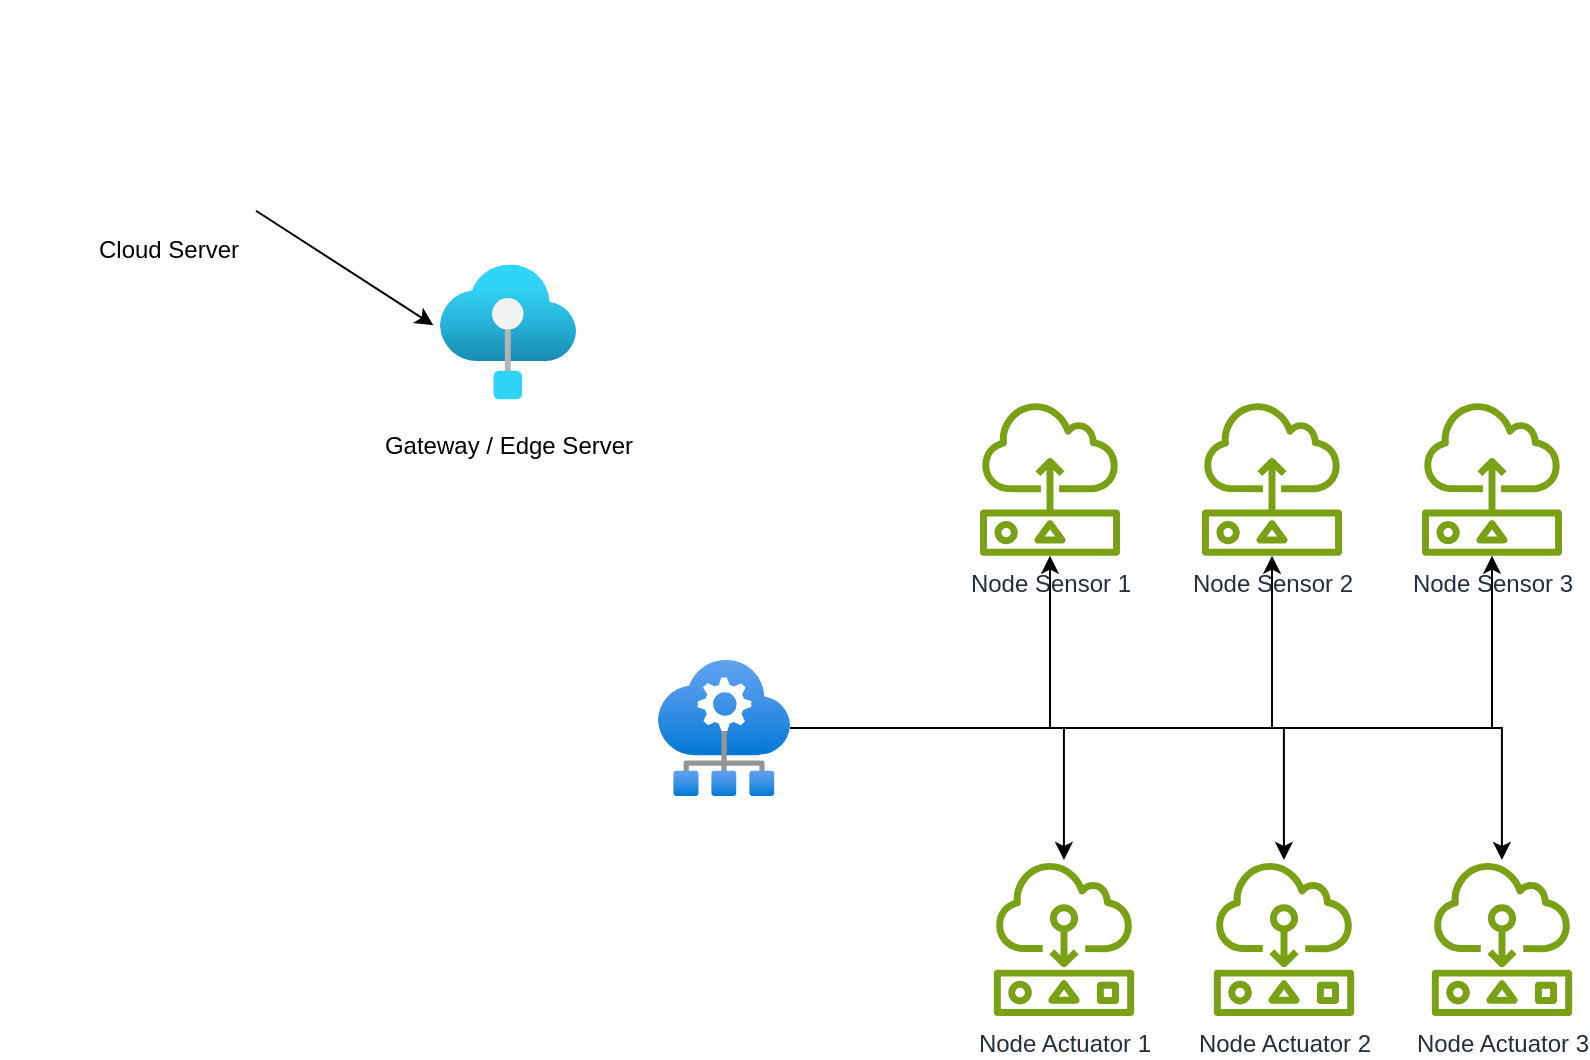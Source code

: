<mxfile version="22.0.3" type="github">
  <diagram name="Trang-1" id="3_6U2CW1ttcesMZcghQB">
    <mxGraphModel dx="1247" dy="687" grid="1" gridSize="10" guides="1" tooltips="1" connect="1" arrows="1" fold="1" page="1" pageScale="1" pageWidth="827" pageHeight="1169" math="0" shadow="0">
      <root>
        <mxCell id="0" />
        <mxCell id="1" parent="0" />
        <mxCell id="0iWPIHCjYhFMQeC12Vsf-2" value="" style="shape=image;html=1;verticalAlign=top;verticalLabelPosition=bottom;labelBackgroundColor=#ffffff;imageAspect=0;aspect=fixed;image=https://cdn2.iconfinder.com/data/icons/whcompare-servers-web-hosting/50/cloud-web-hosting-128.png" vertex="1" parent="1">
          <mxGeometry x="40" y="40" width="128" height="128" as="geometry" />
        </mxCell>
        <mxCell id="0iWPIHCjYhFMQeC12Vsf-8" value="" style="endArrow=classic;html=1;entryX=-0.049;entryY=0.451;entryDx=0;entryDy=0;entryPerimeter=0;" edge="1" parent="1" source="0iWPIHCjYhFMQeC12Vsf-2" target="0iWPIHCjYhFMQeC12Vsf-14">
          <mxGeometry width="50" height="50" relative="1" as="geometry">
            <mxPoint x="150" y="200" as="sourcePoint" />
            <mxPoint x="290" y="160" as="targetPoint" />
          </mxGeometry>
        </mxCell>
        <mxCell id="0iWPIHCjYhFMQeC12Vsf-14" value="" style="image;aspect=fixed;html=1;points=[];align=center;fontSize=12;image=img/lib/azure2/iot/IoT_Edge.svg;" vertex="1" parent="1">
          <mxGeometry x="260" y="172" width="68" height="68" as="geometry" />
        </mxCell>
        <mxCell id="0iWPIHCjYhFMQeC12Vsf-15" value="Gateway / Edge Server" style="text;html=1;align=center;verticalAlign=middle;resizable=0;points=[];autosize=1;strokeColor=none;fillColor=none;" vertex="1" parent="1">
          <mxGeometry x="219" y="248" width="150" height="30" as="geometry" />
        </mxCell>
        <mxCell id="0iWPIHCjYhFMQeC12Vsf-17" value="Cloud Server" style="text;html=1;align=center;verticalAlign=middle;resizable=0;points=[];autosize=1;strokeColor=none;fillColor=none;" vertex="1" parent="1">
          <mxGeometry x="79" y="150" width="90" height="30" as="geometry" />
        </mxCell>
        <mxCell id="0iWPIHCjYhFMQeC12Vsf-26" value="" style="group" vertex="1" connectable="0" parent="1">
          <mxGeometry x="536" y="470" width="291" height="78" as="geometry" />
        </mxCell>
        <mxCell id="0iWPIHCjYhFMQeC12Vsf-13" value="Node Actuator 1" style="sketch=0;outlineConnect=0;fontColor=#232F3E;gradientColor=none;fillColor=#7AA116;strokeColor=none;dashed=0;verticalLabelPosition=bottom;verticalAlign=top;align=center;html=1;fontSize=12;fontStyle=0;aspect=fixed;pointerEvents=1;shape=mxgraph.aws4.actuator;" vertex="1" parent="0iWPIHCjYhFMQeC12Vsf-26">
          <mxGeometry width="72" height="78" as="geometry" />
        </mxCell>
        <mxCell id="0iWPIHCjYhFMQeC12Vsf-24" value="Node Actuator 3" style="sketch=0;outlineConnect=0;fontColor=#232F3E;gradientColor=none;fillColor=#7AA116;strokeColor=none;dashed=0;verticalLabelPosition=bottom;verticalAlign=top;align=center;html=1;fontSize=12;fontStyle=0;aspect=fixed;pointerEvents=1;shape=mxgraph.aws4.actuator;" vertex="1" parent="0iWPIHCjYhFMQeC12Vsf-26">
          <mxGeometry x="219" width="72" height="78" as="geometry" />
        </mxCell>
        <mxCell id="0iWPIHCjYhFMQeC12Vsf-25" value="Node Actuator 2" style="sketch=0;outlineConnect=0;fontColor=#232F3E;gradientColor=none;fillColor=#7AA116;strokeColor=none;dashed=0;verticalLabelPosition=bottom;verticalAlign=top;align=center;html=1;fontSize=12;fontStyle=0;aspect=fixed;pointerEvents=1;shape=mxgraph.aws4.actuator;" vertex="1" parent="0iWPIHCjYhFMQeC12Vsf-26">
          <mxGeometry x="110" width="72" height="78" as="geometry" />
        </mxCell>
        <mxCell id="0iWPIHCjYhFMQeC12Vsf-27" value="" style="group" vertex="1" connectable="0" parent="1">
          <mxGeometry x="530" y="240" width="291" height="78" as="geometry" />
        </mxCell>
        <mxCell id="0iWPIHCjYhFMQeC12Vsf-11" value="Node Sensor 1" style="sketch=0;outlineConnect=0;fontColor=#232F3E;gradientColor=none;fillColor=#7AA116;strokeColor=none;dashed=0;verticalLabelPosition=bottom;verticalAlign=top;align=center;html=1;fontSize=12;fontStyle=0;aspect=fixed;pointerEvents=1;shape=mxgraph.aws4.sensor;" vertex="1" parent="0iWPIHCjYhFMQeC12Vsf-27">
          <mxGeometry width="70" height="78" as="geometry" />
        </mxCell>
        <mxCell id="0iWPIHCjYhFMQeC12Vsf-18" value="Node Sensor 2" style="sketch=0;outlineConnect=0;fontColor=#232F3E;gradientColor=none;fillColor=#7AA116;strokeColor=none;dashed=0;verticalLabelPosition=bottom;verticalAlign=top;align=center;html=1;fontSize=12;fontStyle=0;aspect=fixed;pointerEvents=1;shape=mxgraph.aws4.sensor;" vertex="1" parent="0iWPIHCjYhFMQeC12Vsf-27">
          <mxGeometry x="111" width="70" height="78" as="geometry" />
        </mxCell>
        <mxCell id="0iWPIHCjYhFMQeC12Vsf-19" value="Node Sensor 3" style="sketch=0;outlineConnect=0;fontColor=#232F3E;gradientColor=none;fillColor=#7AA116;strokeColor=none;dashed=0;verticalLabelPosition=bottom;verticalAlign=top;align=center;html=1;fontSize=12;fontStyle=0;aspect=fixed;pointerEvents=1;shape=mxgraph.aws4.sensor;" vertex="1" parent="0iWPIHCjYhFMQeC12Vsf-27">
          <mxGeometry x="221" width="70" height="78" as="geometry" />
        </mxCell>
        <mxCell id="0iWPIHCjYhFMQeC12Vsf-47" style="edgeStyle=orthogonalEdgeStyle;rounded=0;orthogonalLoop=1;jettySize=auto;html=1;" edge="1" parent="1" source="0iWPIHCjYhFMQeC12Vsf-41" target="0iWPIHCjYhFMQeC12Vsf-11">
          <mxGeometry relative="1" as="geometry" />
        </mxCell>
        <mxCell id="0iWPIHCjYhFMQeC12Vsf-48" style="edgeStyle=orthogonalEdgeStyle;rounded=0;orthogonalLoop=1;jettySize=auto;html=1;" edge="1" parent="1" source="0iWPIHCjYhFMQeC12Vsf-41" target="0iWPIHCjYhFMQeC12Vsf-18">
          <mxGeometry relative="1" as="geometry" />
        </mxCell>
        <mxCell id="0iWPIHCjYhFMQeC12Vsf-49" style="edgeStyle=orthogonalEdgeStyle;rounded=0;orthogonalLoop=1;jettySize=auto;html=1;" edge="1" parent="1" source="0iWPIHCjYhFMQeC12Vsf-41" target="0iWPIHCjYhFMQeC12Vsf-19">
          <mxGeometry relative="1" as="geometry" />
        </mxCell>
        <mxCell id="0iWPIHCjYhFMQeC12Vsf-56" style="edgeStyle=orthogonalEdgeStyle;rounded=0;orthogonalLoop=1;jettySize=auto;html=1;" edge="1" parent="1" source="0iWPIHCjYhFMQeC12Vsf-41" target="0iWPIHCjYhFMQeC12Vsf-13">
          <mxGeometry relative="1" as="geometry" />
        </mxCell>
        <mxCell id="0iWPIHCjYhFMQeC12Vsf-57" style="edgeStyle=orthogonalEdgeStyle;rounded=0;orthogonalLoop=1;jettySize=auto;html=1;" edge="1" parent="1" source="0iWPIHCjYhFMQeC12Vsf-41" target="0iWPIHCjYhFMQeC12Vsf-25">
          <mxGeometry relative="1" as="geometry" />
        </mxCell>
        <mxCell id="0iWPIHCjYhFMQeC12Vsf-58" style="edgeStyle=orthogonalEdgeStyle;rounded=0;orthogonalLoop=1;jettySize=auto;html=1;" edge="1" parent="1" source="0iWPIHCjYhFMQeC12Vsf-41" target="0iWPIHCjYhFMQeC12Vsf-24">
          <mxGeometry relative="1" as="geometry" />
        </mxCell>
        <mxCell id="0iWPIHCjYhFMQeC12Vsf-41" value="" style="image;aspect=fixed;html=1;points=[];align=center;fontSize=12;image=img/lib/azure2/other/Edge_Management.svg;" vertex="1" parent="1">
          <mxGeometry x="369" y="370" width="66" height="68" as="geometry" />
        </mxCell>
      </root>
    </mxGraphModel>
  </diagram>
</mxfile>
